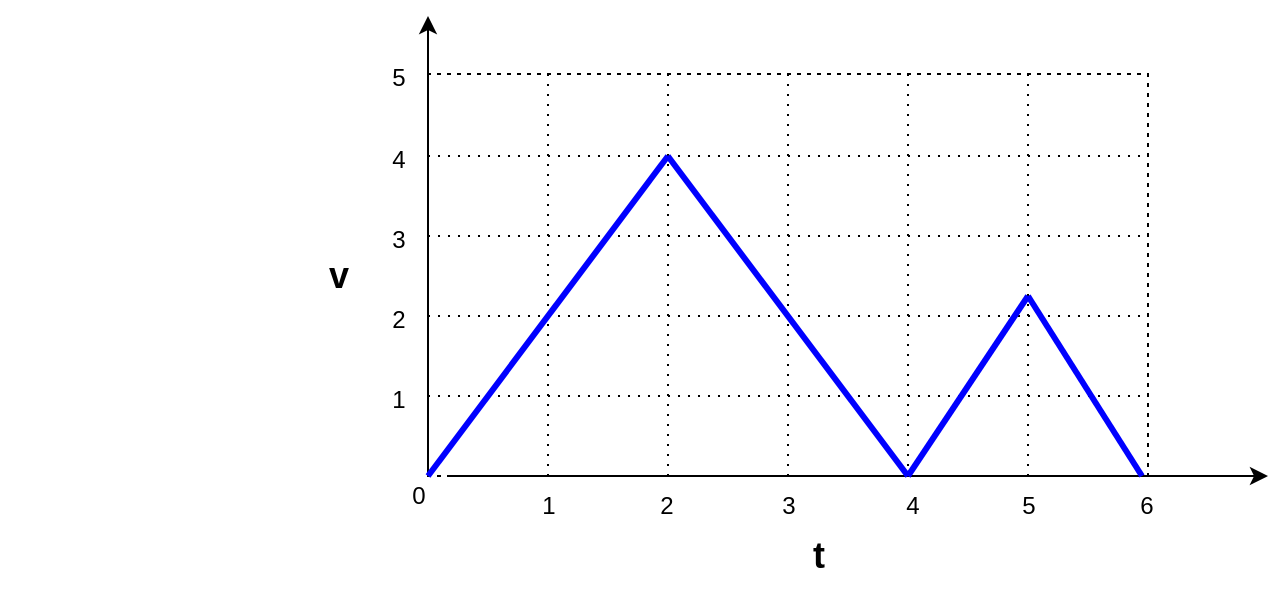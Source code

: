 <mxfile version="20.2.2" type="github"><diagram id="5J3XODai471zgQg1dDaN" name="Page-1"><mxGraphModel dx="966" dy="577" grid="1" gridSize="10" guides="1" tooltips="1" connect="1" arrows="1" fold="1" page="1" pageScale="1" pageWidth="850" pageHeight="1100" math="0" shadow="0"><root><mxCell id="0"/><mxCell id="1" parent="0"/><mxCell id="potQ0Wpa1QAsWJ4baWUA-1" value="" style="shape=table;startSize=0;container=1;collapsible=0;childLayout=tableLayout;dashed=1;dashPattern=1 4;" vertex="1" parent="1"><mxGeometry x="240" y="199" width="360" height="201" as="geometry"/></mxCell><mxCell id="potQ0Wpa1QAsWJ4baWUA-2" value="" style="shape=tableRow;horizontal=0;startSize=0;swimlaneHead=0;swimlaneBody=0;top=0;left=0;bottom=0;right=0;collapsible=0;dropTarget=0;fillColor=none;points=[[0,0.5],[1,0.5]];portConstraint=eastwest;" vertex="1" parent="potQ0Wpa1QAsWJ4baWUA-1"><mxGeometry width="360" height="41" as="geometry"/></mxCell><mxCell id="potQ0Wpa1QAsWJ4baWUA-3" value="" style="shape=partialRectangle;html=1;whiteSpace=wrap;connectable=0;overflow=hidden;fillColor=none;top=0;left=0;bottom=0;right=0;pointerEvents=1;" vertex="1" parent="potQ0Wpa1QAsWJ4baWUA-2"><mxGeometry width="60" height="41" as="geometry"><mxRectangle width="60" height="41" as="alternateBounds"/></mxGeometry></mxCell><mxCell id="potQ0Wpa1QAsWJ4baWUA-4" value="" style="shape=partialRectangle;html=1;whiteSpace=wrap;connectable=0;overflow=hidden;fillColor=none;top=0;left=0;bottom=0;right=0;pointerEvents=1;" vertex="1" parent="potQ0Wpa1QAsWJ4baWUA-2"><mxGeometry x="60" width="60" height="41" as="geometry"><mxRectangle width="60" height="41" as="alternateBounds"/></mxGeometry></mxCell><mxCell id="potQ0Wpa1QAsWJ4baWUA-5" value="" style="shape=partialRectangle;html=1;whiteSpace=wrap;connectable=0;overflow=hidden;fillColor=none;top=0;left=0;bottom=0;right=0;pointerEvents=1;" vertex="1" parent="potQ0Wpa1QAsWJ4baWUA-2"><mxGeometry x="120" width="60" height="41" as="geometry"><mxRectangle width="60" height="41" as="alternateBounds"/></mxGeometry></mxCell><mxCell id="potQ0Wpa1QAsWJ4baWUA-6" value="" style="shape=partialRectangle;html=1;whiteSpace=wrap;connectable=0;overflow=hidden;fillColor=none;top=0;left=0;bottom=0;right=0;pointerEvents=1;" vertex="1" parent="potQ0Wpa1QAsWJ4baWUA-2"><mxGeometry x="180" width="60" height="41" as="geometry"><mxRectangle width="60" height="41" as="alternateBounds"/></mxGeometry></mxCell><mxCell id="potQ0Wpa1QAsWJ4baWUA-7" value="" style="shape=partialRectangle;html=1;whiteSpace=wrap;connectable=0;overflow=hidden;fillColor=none;top=0;left=0;bottom=0;right=0;pointerEvents=1;" vertex="1" parent="potQ0Wpa1QAsWJ4baWUA-2"><mxGeometry x="240" width="60" height="41" as="geometry"><mxRectangle width="60" height="41" as="alternateBounds"/></mxGeometry></mxCell><mxCell id="potQ0Wpa1QAsWJ4baWUA-8" value="" style="shape=partialRectangle;html=1;whiteSpace=wrap;connectable=0;overflow=hidden;fillColor=none;top=0;left=0;bottom=0;right=0;pointerEvents=1;" vertex="1" parent="potQ0Wpa1QAsWJ4baWUA-2"><mxGeometry x="300" width="60" height="41" as="geometry"><mxRectangle width="60" height="41" as="alternateBounds"/></mxGeometry></mxCell><mxCell id="potQ0Wpa1QAsWJ4baWUA-9" value="" style="shape=tableRow;horizontal=0;startSize=0;swimlaneHead=0;swimlaneBody=0;top=0;left=0;bottom=0;right=0;collapsible=0;dropTarget=0;fillColor=none;points=[[0,0.5],[1,0.5]];portConstraint=eastwest;" vertex="1" parent="potQ0Wpa1QAsWJ4baWUA-1"><mxGeometry y="41" width="360" height="40" as="geometry"/></mxCell><mxCell id="potQ0Wpa1QAsWJ4baWUA-10" value="" style="shape=partialRectangle;html=1;whiteSpace=wrap;connectable=0;overflow=hidden;fillColor=none;top=0;left=0;bottom=0;right=0;pointerEvents=1;" vertex="1" parent="potQ0Wpa1QAsWJ4baWUA-9"><mxGeometry width="60" height="40" as="geometry"><mxRectangle width="60" height="40" as="alternateBounds"/></mxGeometry></mxCell><mxCell id="potQ0Wpa1QAsWJ4baWUA-11" value="" style="shape=partialRectangle;html=1;whiteSpace=wrap;connectable=0;overflow=hidden;fillColor=none;top=0;left=0;bottom=0;right=0;pointerEvents=1;" vertex="1" parent="potQ0Wpa1QAsWJ4baWUA-9"><mxGeometry x="60" width="60" height="40" as="geometry"><mxRectangle width="60" height="40" as="alternateBounds"/></mxGeometry></mxCell><mxCell id="potQ0Wpa1QAsWJ4baWUA-12" value="" style="shape=partialRectangle;html=1;whiteSpace=wrap;connectable=0;overflow=hidden;fillColor=none;top=0;left=0;bottom=0;right=0;pointerEvents=1;" vertex="1" parent="potQ0Wpa1QAsWJ4baWUA-9"><mxGeometry x="120" width="60" height="40" as="geometry"><mxRectangle width="60" height="40" as="alternateBounds"/></mxGeometry></mxCell><mxCell id="potQ0Wpa1QAsWJ4baWUA-13" value="" style="shape=partialRectangle;html=1;whiteSpace=wrap;connectable=0;overflow=hidden;fillColor=none;top=0;left=0;bottom=0;right=0;pointerEvents=1;" vertex="1" parent="potQ0Wpa1QAsWJ4baWUA-9"><mxGeometry x="180" width="60" height="40" as="geometry"><mxRectangle width="60" height="40" as="alternateBounds"/></mxGeometry></mxCell><mxCell id="potQ0Wpa1QAsWJ4baWUA-14" value="" style="shape=partialRectangle;html=1;whiteSpace=wrap;connectable=0;overflow=hidden;fillColor=none;top=0;left=0;bottom=0;right=0;pointerEvents=1;" vertex="1" parent="potQ0Wpa1QAsWJ4baWUA-9"><mxGeometry x="240" width="60" height="40" as="geometry"><mxRectangle width="60" height="40" as="alternateBounds"/></mxGeometry></mxCell><mxCell id="potQ0Wpa1QAsWJ4baWUA-15" value="" style="shape=partialRectangle;html=1;whiteSpace=wrap;connectable=0;overflow=hidden;fillColor=none;top=0;left=0;bottom=0;right=0;pointerEvents=1;" vertex="1" parent="potQ0Wpa1QAsWJ4baWUA-9"><mxGeometry x="300" width="60" height="40" as="geometry"><mxRectangle width="60" height="40" as="alternateBounds"/></mxGeometry></mxCell><mxCell id="potQ0Wpa1QAsWJ4baWUA-16" value="" style="shape=tableRow;horizontal=0;startSize=0;swimlaneHead=0;swimlaneBody=0;top=0;left=0;bottom=0;right=0;collapsible=0;dropTarget=0;fillColor=none;points=[[0,0.5],[1,0.5]];portConstraint=eastwest;" vertex="1" parent="potQ0Wpa1QAsWJ4baWUA-1"><mxGeometry y="81" width="360" height="40" as="geometry"/></mxCell><mxCell id="potQ0Wpa1QAsWJ4baWUA-17" value="" style="shape=partialRectangle;html=1;whiteSpace=wrap;connectable=0;overflow=hidden;fillColor=none;top=0;left=0;bottom=0;right=0;pointerEvents=1;" vertex="1" parent="potQ0Wpa1QAsWJ4baWUA-16"><mxGeometry width="60" height="40" as="geometry"><mxRectangle width="60" height="40" as="alternateBounds"/></mxGeometry></mxCell><mxCell id="potQ0Wpa1QAsWJ4baWUA-18" value="" style="shape=partialRectangle;html=1;whiteSpace=wrap;connectable=0;overflow=hidden;fillColor=none;top=0;left=0;bottom=0;right=0;pointerEvents=1;" vertex="1" parent="potQ0Wpa1QAsWJ4baWUA-16"><mxGeometry x="60" width="60" height="40" as="geometry"><mxRectangle width="60" height="40" as="alternateBounds"/></mxGeometry></mxCell><mxCell id="potQ0Wpa1QAsWJ4baWUA-19" value="" style="shape=partialRectangle;html=1;whiteSpace=wrap;connectable=0;overflow=hidden;fillColor=none;top=0;left=0;bottom=0;right=0;pointerEvents=1;" vertex="1" parent="potQ0Wpa1QAsWJ4baWUA-16"><mxGeometry x="120" width="60" height="40" as="geometry"><mxRectangle width="60" height="40" as="alternateBounds"/></mxGeometry></mxCell><mxCell id="potQ0Wpa1QAsWJ4baWUA-20" value="" style="shape=partialRectangle;html=1;whiteSpace=wrap;connectable=0;overflow=hidden;fillColor=none;top=0;left=0;bottom=0;right=0;pointerEvents=1;" vertex="1" parent="potQ0Wpa1QAsWJ4baWUA-16"><mxGeometry x="180" width="60" height="40" as="geometry"><mxRectangle width="60" height="40" as="alternateBounds"/></mxGeometry></mxCell><mxCell id="potQ0Wpa1QAsWJ4baWUA-21" value="" style="shape=partialRectangle;html=1;whiteSpace=wrap;connectable=0;overflow=hidden;fillColor=none;top=0;left=0;bottom=0;right=0;pointerEvents=1;" vertex="1" parent="potQ0Wpa1QAsWJ4baWUA-16"><mxGeometry x="240" width="60" height="40" as="geometry"><mxRectangle width="60" height="40" as="alternateBounds"/></mxGeometry></mxCell><mxCell id="potQ0Wpa1QAsWJ4baWUA-22" value="" style="shape=partialRectangle;html=1;whiteSpace=wrap;connectable=0;overflow=hidden;fillColor=none;top=0;left=0;bottom=0;right=0;pointerEvents=1;" vertex="1" parent="potQ0Wpa1QAsWJ4baWUA-16"><mxGeometry x="300" width="60" height="40" as="geometry"><mxRectangle width="60" height="40" as="alternateBounds"/></mxGeometry></mxCell><mxCell id="potQ0Wpa1QAsWJ4baWUA-23" value="" style="shape=tableRow;horizontal=0;startSize=0;swimlaneHead=0;swimlaneBody=0;top=0;left=0;bottom=0;right=0;collapsible=0;dropTarget=0;fillColor=none;points=[[0,0.5],[1,0.5]];portConstraint=eastwest;" vertex="1" parent="potQ0Wpa1QAsWJ4baWUA-1"><mxGeometry y="121" width="360" height="40" as="geometry"/></mxCell><mxCell id="potQ0Wpa1QAsWJ4baWUA-24" value="" style="shape=partialRectangle;html=1;whiteSpace=wrap;connectable=0;overflow=hidden;fillColor=none;top=0;left=0;bottom=0;right=0;pointerEvents=1;" vertex="1" parent="potQ0Wpa1QAsWJ4baWUA-23"><mxGeometry width="60" height="40" as="geometry"><mxRectangle width="60" height="40" as="alternateBounds"/></mxGeometry></mxCell><mxCell id="potQ0Wpa1QAsWJ4baWUA-25" value="" style="shape=partialRectangle;html=1;whiteSpace=wrap;connectable=0;overflow=hidden;fillColor=none;top=0;left=0;bottom=0;right=0;pointerEvents=1;" vertex="1" parent="potQ0Wpa1QAsWJ4baWUA-23"><mxGeometry x="60" width="60" height="40" as="geometry"><mxRectangle width="60" height="40" as="alternateBounds"/></mxGeometry></mxCell><mxCell id="potQ0Wpa1QAsWJ4baWUA-26" value="" style="shape=partialRectangle;html=1;whiteSpace=wrap;connectable=0;overflow=hidden;fillColor=none;top=0;left=0;bottom=0;right=0;pointerEvents=1;" vertex="1" parent="potQ0Wpa1QAsWJ4baWUA-23"><mxGeometry x="120" width="60" height="40" as="geometry"><mxRectangle width="60" height="40" as="alternateBounds"/></mxGeometry></mxCell><mxCell id="potQ0Wpa1QAsWJ4baWUA-27" value="" style="shape=partialRectangle;html=1;whiteSpace=wrap;connectable=0;overflow=hidden;fillColor=none;top=0;left=0;bottom=0;right=0;pointerEvents=1;" vertex="1" parent="potQ0Wpa1QAsWJ4baWUA-23"><mxGeometry x="180" width="60" height="40" as="geometry"><mxRectangle width="60" height="40" as="alternateBounds"/></mxGeometry></mxCell><mxCell id="potQ0Wpa1QAsWJ4baWUA-28" value="" style="shape=partialRectangle;html=1;whiteSpace=wrap;connectable=0;overflow=hidden;fillColor=none;top=0;left=0;bottom=0;right=0;pointerEvents=1;" vertex="1" parent="potQ0Wpa1QAsWJ4baWUA-23"><mxGeometry x="240" width="60" height="40" as="geometry"><mxRectangle width="60" height="40" as="alternateBounds"/></mxGeometry></mxCell><mxCell id="potQ0Wpa1QAsWJ4baWUA-29" value="" style="shape=partialRectangle;html=1;whiteSpace=wrap;connectable=0;overflow=hidden;fillColor=none;top=0;left=0;bottom=0;right=0;pointerEvents=1;" vertex="1" parent="potQ0Wpa1QAsWJ4baWUA-23"><mxGeometry x="300" width="60" height="40" as="geometry"><mxRectangle width="60" height="40" as="alternateBounds"/></mxGeometry></mxCell><mxCell id="potQ0Wpa1QAsWJ4baWUA-30" value="" style="shape=tableRow;horizontal=0;startSize=0;swimlaneHead=0;swimlaneBody=0;top=0;left=0;bottom=0;right=0;collapsible=0;dropTarget=0;fillColor=none;points=[[0,0.5],[1,0.5]];portConstraint=eastwest;" vertex="1" parent="potQ0Wpa1QAsWJ4baWUA-1"><mxGeometry y="161" width="360" height="40" as="geometry"/></mxCell><mxCell id="potQ0Wpa1QAsWJ4baWUA-31" value="" style="shape=partialRectangle;html=1;whiteSpace=wrap;connectable=0;overflow=hidden;fillColor=none;top=0;left=0;bottom=0;right=0;pointerEvents=1;" vertex="1" parent="potQ0Wpa1QAsWJ4baWUA-30"><mxGeometry width="60" height="40" as="geometry"><mxRectangle width="60" height="40" as="alternateBounds"/></mxGeometry></mxCell><mxCell id="potQ0Wpa1QAsWJ4baWUA-32" value="" style="shape=partialRectangle;html=1;whiteSpace=wrap;connectable=0;overflow=hidden;fillColor=none;top=0;left=0;bottom=0;right=0;pointerEvents=1;" vertex="1" parent="potQ0Wpa1QAsWJ4baWUA-30"><mxGeometry x="60" width="60" height="40" as="geometry"><mxRectangle width="60" height="40" as="alternateBounds"/></mxGeometry></mxCell><mxCell id="potQ0Wpa1QAsWJ4baWUA-33" value="" style="shape=partialRectangle;html=1;whiteSpace=wrap;connectable=0;overflow=hidden;fillColor=none;top=0;left=0;bottom=0;right=0;pointerEvents=1;" vertex="1" parent="potQ0Wpa1QAsWJ4baWUA-30"><mxGeometry x="120" width="60" height="40" as="geometry"><mxRectangle width="60" height="40" as="alternateBounds"/></mxGeometry></mxCell><mxCell id="potQ0Wpa1QAsWJ4baWUA-34" value="" style="shape=partialRectangle;html=1;whiteSpace=wrap;connectable=0;overflow=hidden;fillColor=none;top=0;left=0;bottom=0;right=0;pointerEvents=1;" vertex="1" parent="potQ0Wpa1QAsWJ4baWUA-30"><mxGeometry x="180" width="60" height="40" as="geometry"><mxRectangle width="60" height="40" as="alternateBounds"/></mxGeometry></mxCell><mxCell id="potQ0Wpa1QAsWJ4baWUA-35" value="" style="shape=partialRectangle;html=1;whiteSpace=wrap;connectable=0;overflow=hidden;fillColor=none;top=0;left=0;bottom=0;right=0;pointerEvents=1;" vertex="1" parent="potQ0Wpa1QAsWJ4baWUA-30"><mxGeometry x="240" width="60" height="40" as="geometry"><mxRectangle width="60" height="40" as="alternateBounds"/></mxGeometry></mxCell><mxCell id="potQ0Wpa1QAsWJ4baWUA-36" value="" style="shape=partialRectangle;html=1;whiteSpace=wrap;connectable=0;overflow=hidden;fillColor=none;top=0;left=0;bottom=0;right=0;pointerEvents=1;" vertex="1" parent="potQ0Wpa1QAsWJ4baWUA-30"><mxGeometry x="300" width="60" height="40" as="geometry"><mxRectangle width="60" height="40" as="alternateBounds"/></mxGeometry></mxCell><mxCell id="potQ0Wpa1QAsWJ4baWUA-37" value="" style="endArrow=classic;html=1;rounded=0;" edge="1" parent="1"><mxGeometry width="50" height="50" relative="1" as="geometry"><mxPoint x="240" y="400" as="sourcePoint"/><mxPoint x="240" y="170" as="targetPoint"/></mxGeometry></mxCell><mxCell id="potQ0Wpa1QAsWJ4baWUA-38" value="" style="endArrow=classic;html=1;rounded=0;" edge="1" parent="1"><mxGeometry width="50" height="50" relative="1" as="geometry"><mxPoint x="250" y="400" as="sourcePoint"/><mxPoint x="660" y="400" as="targetPoint"/></mxGeometry></mxCell><mxCell id="potQ0Wpa1QAsWJ4baWUA-39" value="0" style="text;html=1;resizable=0;autosize=1;align=center;verticalAlign=middle;points=[];fillColor=none;strokeColor=none;rounded=0;" vertex="1" parent="1"><mxGeometry x="220" y="395" width="30" height="30" as="geometry"/></mxCell><mxCell id="potQ0Wpa1QAsWJ4baWUA-40" value="1" style="text;html=1;resizable=0;autosize=1;align=center;verticalAlign=middle;points=[];fillColor=none;strokeColor=none;rounded=0;" vertex="1" parent="1"><mxGeometry x="285" y="400" width="30" height="30" as="geometry"/></mxCell><mxCell id="potQ0Wpa1QAsWJ4baWUA-41" value="2" style="text;html=1;resizable=0;autosize=1;align=center;verticalAlign=middle;points=[];fillColor=none;strokeColor=none;rounded=0;" vertex="1" parent="1"><mxGeometry x="344" y="400" width="30" height="30" as="geometry"/></mxCell><mxCell id="potQ0Wpa1QAsWJ4baWUA-42" value="4" style="text;html=1;resizable=0;autosize=1;align=center;verticalAlign=middle;points=[];fillColor=none;strokeColor=none;rounded=0;" vertex="1" parent="1"><mxGeometry x="467" y="400" width="30" height="30" as="geometry"/></mxCell><mxCell id="potQ0Wpa1QAsWJ4baWUA-43" value="5" style="text;html=1;resizable=0;autosize=1;align=center;verticalAlign=middle;points=[];fillColor=none;strokeColor=none;rounded=0;" vertex="1" parent="1"><mxGeometry x="525" y="400" width="30" height="30" as="geometry"/></mxCell><mxCell id="potQ0Wpa1QAsWJ4baWUA-44" value="6" style="text;html=1;resizable=0;autosize=1;align=center;verticalAlign=middle;points=[];fillColor=none;strokeColor=none;rounded=0;" vertex="1" parent="1"><mxGeometry x="584" y="400" width="30" height="30" as="geometry"/></mxCell><mxCell id="potQ0Wpa1QAsWJ4baWUA-45" value="3" style="text;html=1;resizable=0;autosize=1;align=center;verticalAlign=middle;points=[];fillColor=none;strokeColor=none;rounded=0;" vertex="1" parent="1"><mxGeometry x="405" y="400" width="30" height="30" as="geometry"/></mxCell><mxCell id="potQ0Wpa1QAsWJ4baWUA-46" value="1" style="text;html=1;resizable=0;autosize=1;align=center;verticalAlign=middle;points=[];fillColor=none;strokeColor=none;rounded=0;" vertex="1" parent="1"><mxGeometry x="210" y="347" width="30" height="30" as="geometry"/></mxCell><mxCell id="potQ0Wpa1QAsWJ4baWUA-47" value="2" style="text;html=1;resizable=0;autosize=1;align=center;verticalAlign=middle;points=[];fillColor=none;strokeColor=none;rounded=0;" vertex="1" parent="1"><mxGeometry x="210" y="307" width="30" height="30" as="geometry"/></mxCell><mxCell id="potQ0Wpa1QAsWJ4baWUA-48" value="3" style="text;html=1;resizable=0;autosize=1;align=center;verticalAlign=middle;points=[];fillColor=none;strokeColor=none;rounded=0;" vertex="1" parent="1"><mxGeometry x="210" y="267" width="30" height="30" as="geometry"/></mxCell><mxCell id="potQ0Wpa1QAsWJ4baWUA-49" value="4" style="text;html=1;resizable=0;autosize=1;align=center;verticalAlign=middle;points=[];fillColor=none;strokeColor=none;rounded=0;" vertex="1" parent="1"><mxGeometry x="210" y="227" width="30" height="30" as="geometry"/></mxCell><mxCell id="potQ0Wpa1QAsWJ4baWUA-50" value="5" style="text;html=1;resizable=0;autosize=1;align=center;verticalAlign=middle;points=[];fillColor=none;strokeColor=none;rounded=0;" vertex="1" parent="1"><mxGeometry x="210" y="186" width="30" height="30" as="geometry"/></mxCell><mxCell id="potQ0Wpa1QAsWJ4baWUA-52" value="" style="endArrow=classic;html=1;rounded=0;strokeColor=none;fillColor=#FFFFFF;strokeWidth=3;" edge="1" parent="1"><mxGeometry width="50" height="50" relative="1" as="geometry"><mxPoint x="33" y="400" as="sourcePoint"/><mxPoint x="140" y="240" as="targetPoint"/></mxGeometry></mxCell><mxCell id="potQ0Wpa1QAsWJ4baWUA-55" value="" style="endArrow=none;html=1;rounded=0;strokeColor=#0000FF;strokeWidth=3;fillColor=#FFFFFF;" edge="1" parent="1"><mxGeometry width="50" height="50" relative="1" as="geometry"><mxPoint x="240" y="400" as="sourcePoint"/><mxPoint x="360" y="240" as="targetPoint"/></mxGeometry></mxCell><mxCell id="potQ0Wpa1QAsWJ4baWUA-56" value="" style="endArrow=none;html=1;rounded=0;strokeColor=#0000FF;strokeWidth=3;fillColor=#FFFFFF;" edge="1" parent="1"><mxGeometry width="50" height="50" relative="1" as="geometry"><mxPoint x="480" y="400" as="sourcePoint"/><mxPoint x="540" y="310" as="targetPoint"/></mxGeometry></mxCell><mxCell id="potQ0Wpa1QAsWJ4baWUA-57" value="" style="endArrow=none;html=1;rounded=0;strokeColor=#0000FF;strokeWidth=3;fillColor=#FFFFFF;exitX=0.333;exitY=0;exitDx=0;exitDy=0;exitPerimeter=0;" edge="1" parent="1" source="potQ0Wpa1QAsWJ4baWUA-9"><mxGeometry width="50" height="50" relative="1" as="geometry"><mxPoint x="344" y="585" as="sourcePoint"/><mxPoint x="480" y="400" as="targetPoint"/></mxGeometry></mxCell><mxCell id="potQ0Wpa1QAsWJ4baWUA-58" value="" style="endArrow=none;html=1;rounded=0;strokeColor=#0000FF;strokeWidth=3;fillColor=#FFFFFF;entryX=0.433;entryY=0;entryDx=0;entryDy=0;entryPerimeter=0;" edge="1" parent="1" target="potQ0Wpa1QAsWJ4baWUA-44"><mxGeometry width="50" height="50" relative="1" as="geometry"><mxPoint x="540" y="310" as="sourcePoint"/><mxPoint x="550" y="320" as="targetPoint"/></mxGeometry></mxCell><mxCell id="potQ0Wpa1QAsWJ4baWUA-88" value="&lt;b&gt;&lt;font style=&quot;font-size: 18px;&quot;&gt;v&lt;/font&gt;&lt;/b&gt;" style="text;html=1;resizable=0;autosize=1;align=center;verticalAlign=middle;points=[];fillColor=none;strokeColor=none;rounded=0;dashed=1;dashPattern=1 4;" vertex="1" parent="1"><mxGeometry x="180" y="279.5" width="30" height="40" as="geometry"/></mxCell><mxCell id="potQ0Wpa1QAsWJ4baWUA-90" value="&lt;font style=&quot;font-size: 18px;&quot;&gt;&lt;b&gt;t&lt;/b&gt;&lt;/font&gt;" style="text;html=1;resizable=0;autosize=1;align=center;verticalAlign=middle;points=[];fillColor=none;strokeColor=none;rounded=0;dashed=1;dashPattern=1 4;" vertex="1" parent="1"><mxGeometry x="420" y="420" width="30" height="40" as="geometry"/></mxCell></root></mxGraphModel></diagram></mxfile>